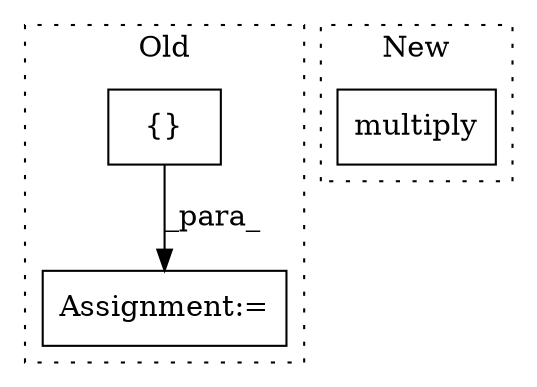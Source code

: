 digraph G {
subgraph cluster0 {
1 [label="{}" a="4" s="13626,13629" l="1,1" shape="box"];
3 [label="Assignment:=" a="7" s="13686" l="1" shape="box"];
label = "Old";
style="dotted";
}
subgraph cluster1 {
2 [label="multiply" a="32" s="13405,13417" l="9,1" shape="box"];
label = "New";
style="dotted";
}
1 -> 3 [label="_para_"];
}